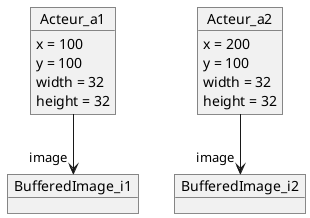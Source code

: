 @startuml
object Acteur_a1
Acteur_a1 : x = 100
Acteur_a1 : y = 100
Acteur_a1 : width = 32
Acteur_a1 : height = 32

object Acteur_a2
Acteur_a2 : x = 200
Acteur_a2 : y = 100
Acteur_a2 : width = 32
Acteur_a2 : height = 32

object BufferedImage_i1
object BufferedImage_i2

Acteur_a1  --> "image" BufferedImage_i1
Acteur_a2  --> "image" BufferedImage_i2
@enduml
